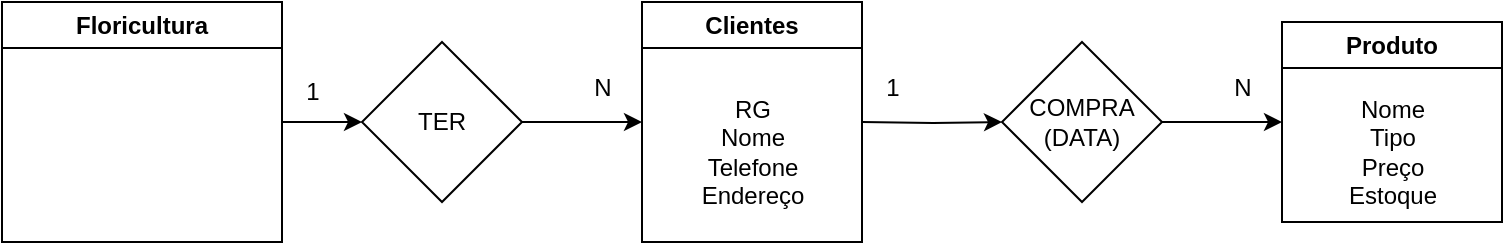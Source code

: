 <mxfile version="21.6.9" type="github">
  <diagram id="R2lEEEUBdFMjLlhIrx00" name="Page-1">
    <mxGraphModel dx="1434" dy="723" grid="1" gridSize="10" guides="1" tooltips="1" connect="1" arrows="1" fold="1" page="1" pageScale="1" pageWidth="850" pageHeight="1100" math="0" shadow="0" extFonts="Permanent Marker^https://fonts.googleapis.com/css?family=Permanent+Marker">
      <root>
        <mxCell id="0" />
        <mxCell id="1" parent="0" />
        <mxCell id="_-Mv4AqCHdYkWQPlLjuR-2" style="edgeStyle=orthogonalEdgeStyle;rounded=0;orthogonalLoop=1;jettySize=auto;html=1;" parent="1" source="_-Mv4AqCHdYkWQPlLjuR-1" target="_-Mv4AqCHdYkWQPlLjuR-3" edge="1">
          <mxGeometry relative="1" as="geometry">
            <mxPoint x="230" y="100" as="targetPoint" />
          </mxGeometry>
        </mxCell>
        <mxCell id="_-Mv4AqCHdYkWQPlLjuR-1" value="Floricultura" style="swimlane;whiteSpace=wrap;html=1;" parent="1" vertex="1">
          <mxGeometry x="30" y="40" width="140" height="120" as="geometry" />
        </mxCell>
        <mxCell id="_-Mv4AqCHdYkWQPlLjuR-4" style="edgeStyle=orthogonalEdgeStyle;rounded=0;orthogonalLoop=1;jettySize=auto;html=1;" parent="1" source="_-Mv4AqCHdYkWQPlLjuR-3" target="_-Mv4AqCHdYkWQPlLjuR-5" edge="1">
          <mxGeometry relative="1" as="geometry">
            <mxPoint x="350" y="100" as="targetPoint" />
          </mxGeometry>
        </mxCell>
        <mxCell id="_-Mv4AqCHdYkWQPlLjuR-3" value="TER" style="rhombus;whiteSpace=wrap;html=1;" parent="1" vertex="1">
          <mxGeometry x="210" y="60" width="80" height="80" as="geometry" />
        </mxCell>
        <mxCell id="_-Mv4AqCHdYkWQPlLjuR-5" value="Clientes" style="swimlane;whiteSpace=wrap;html=1;" parent="1" vertex="1">
          <mxGeometry x="350" y="40" width="110" height="120" as="geometry" />
        </mxCell>
        <mxCell id="_-Mv4AqCHdYkWQPlLjuR-6" value="&lt;div&gt;RG&lt;/div&gt;&lt;div&gt;Nome&lt;/div&gt;&lt;div&gt;Telefone&lt;/div&gt;&lt;div&gt;Endereço&lt;br&gt;&lt;/div&gt;" style="text;html=1;align=center;verticalAlign=middle;resizable=0;points=[];autosize=1;strokeColor=none;fillColor=none;" parent="_-Mv4AqCHdYkWQPlLjuR-5" vertex="1">
          <mxGeometry x="20" y="40" width="70" height="70" as="geometry" />
        </mxCell>
        <mxCell id="_-Mv4AqCHdYkWQPlLjuR-7" style="edgeStyle=orthogonalEdgeStyle;rounded=0;orthogonalLoop=1;jettySize=auto;html=1;entryX=0;entryY=0.5;entryDx=0;entryDy=0;" parent="1" target="_-Mv4AqCHdYkWQPlLjuR-9" edge="1">
          <mxGeometry relative="1" as="geometry">
            <mxPoint x="520" y="80" as="targetPoint" />
            <mxPoint x="460" y="100" as="sourcePoint" />
          </mxGeometry>
        </mxCell>
        <mxCell id="_-Mv4AqCHdYkWQPlLjuR-10" style="edgeStyle=orthogonalEdgeStyle;rounded=0;orthogonalLoop=1;jettySize=auto;html=1;" parent="1" source="_-Mv4AqCHdYkWQPlLjuR-9" edge="1">
          <mxGeometry relative="1" as="geometry">
            <mxPoint x="670" y="100" as="targetPoint" />
          </mxGeometry>
        </mxCell>
        <mxCell id="_-Mv4AqCHdYkWQPlLjuR-9" value="&lt;div&gt;COMPRA&lt;/div&gt;(DATA)" style="rhombus;whiteSpace=wrap;html=1;" parent="1" vertex="1">
          <mxGeometry x="530" y="60" width="80" height="80" as="geometry" />
        </mxCell>
        <mxCell id="_-Mv4AqCHdYkWQPlLjuR-11" value="Produto" style="swimlane;whiteSpace=wrap;html=1;" parent="1" vertex="1">
          <mxGeometry x="670" y="50" width="110" height="100" as="geometry" />
        </mxCell>
        <mxCell id="_-Mv4AqCHdYkWQPlLjuR-12" value="&lt;div&gt;Nome&lt;/div&gt;&lt;div&gt;Tipo&lt;/div&gt;&lt;div&gt;Preço&lt;/div&gt;&lt;div&gt;Estoque&lt;br&gt;&lt;/div&gt;" style="text;html=1;align=center;verticalAlign=middle;resizable=0;points=[];autosize=1;strokeColor=none;fillColor=none;" parent="_-Mv4AqCHdYkWQPlLjuR-11" vertex="1">
          <mxGeometry x="20" y="30" width="70" height="70" as="geometry" />
        </mxCell>
        <mxCell id="CCTC1v8t1N5isVnxdrFH-1" value="1" style="text;html=1;align=center;verticalAlign=middle;resizable=0;points=[];autosize=1;strokeColor=none;fillColor=none;" vertex="1" parent="1">
          <mxGeometry x="170" y="70" width="30" height="30" as="geometry" />
        </mxCell>
        <mxCell id="CCTC1v8t1N5isVnxdrFH-2" value="N" style="text;html=1;align=center;verticalAlign=middle;resizable=0;points=[];autosize=1;strokeColor=none;fillColor=none;" vertex="1" parent="1">
          <mxGeometry x="315" y="68" width="30" height="30" as="geometry" />
        </mxCell>
        <mxCell id="CCTC1v8t1N5isVnxdrFH-3" value="1" style="text;html=1;align=center;verticalAlign=middle;resizable=0;points=[];autosize=1;strokeColor=none;fillColor=none;" vertex="1" parent="1">
          <mxGeometry x="460" y="68" width="30" height="30" as="geometry" />
        </mxCell>
        <mxCell id="CCTC1v8t1N5isVnxdrFH-4" value="N" style="text;html=1;align=center;verticalAlign=middle;resizable=0;points=[];autosize=1;strokeColor=none;fillColor=none;" vertex="1" parent="1">
          <mxGeometry x="635" y="68" width="30" height="30" as="geometry" />
        </mxCell>
      </root>
    </mxGraphModel>
  </diagram>
</mxfile>
